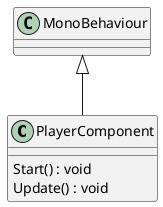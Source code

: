@startuml
class PlayerComponent {
    Start() : void
    Update() : void
}
MonoBehaviour <|-- PlayerComponent
@enduml
